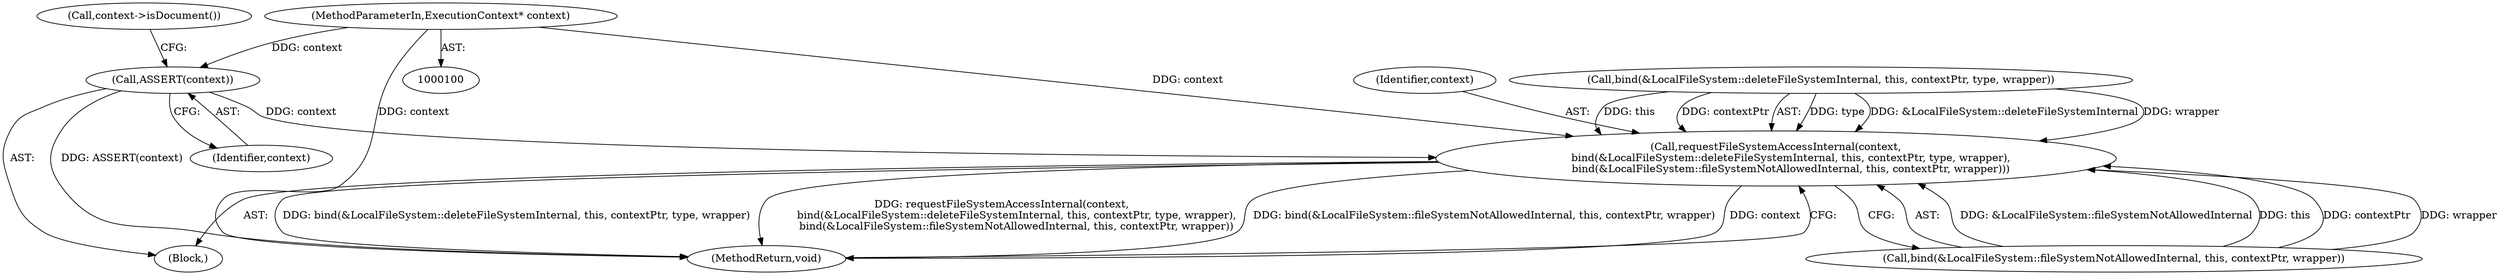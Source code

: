digraph "0_Chrome_02c8303512ebed345011f7b545e2f418799be2f0_11@pointer" {
"1000106" [label="(Call,ASSERT(context))"];
"1000101" [label="(MethodParameterIn,ExecutionContext* context)"];
"1000115" [label="(Call,requestFileSystemAccessInternal(context,\n         bind(&LocalFileSystem::deleteFileSystemInternal, this, contextPtr, type, wrapper),\n         bind(&LocalFileSystem::fileSystemNotAllowedInternal, this, contextPtr, wrapper)))"];
"1000106" [label="(Call,ASSERT(context))"];
"1000101" [label="(MethodParameterIn,ExecutionContext* context)"];
"1000130" [label="(MethodReturn,void)"];
"1000104" [label="(Block,)"];
"1000107" [label="(Identifier,context)"];
"1000115" [label="(Call,requestFileSystemAccessInternal(context,\n         bind(&LocalFileSystem::deleteFileSystemInternal, this, contextPtr, type, wrapper),\n         bind(&LocalFileSystem::fileSystemNotAllowedInternal, this, contextPtr, wrapper)))"];
"1000116" [label="(Identifier,context)"];
"1000124" [label="(Call,bind(&LocalFileSystem::fileSystemNotAllowedInternal, this, contextPtr, wrapper))"];
"1000117" [label="(Call,bind(&LocalFileSystem::deleteFileSystemInternal, this, contextPtr, type, wrapper))"];
"1000109" [label="(Call,context->isDocument())"];
"1000106" -> "1000104"  [label="AST: "];
"1000106" -> "1000107"  [label="CFG: "];
"1000107" -> "1000106"  [label="AST: "];
"1000109" -> "1000106"  [label="CFG: "];
"1000106" -> "1000130"  [label="DDG: ASSERT(context)"];
"1000101" -> "1000106"  [label="DDG: context"];
"1000106" -> "1000115"  [label="DDG: context"];
"1000101" -> "1000100"  [label="AST: "];
"1000101" -> "1000130"  [label="DDG: context"];
"1000101" -> "1000115"  [label="DDG: context"];
"1000115" -> "1000104"  [label="AST: "];
"1000115" -> "1000124"  [label="CFG: "];
"1000116" -> "1000115"  [label="AST: "];
"1000117" -> "1000115"  [label="AST: "];
"1000124" -> "1000115"  [label="AST: "];
"1000130" -> "1000115"  [label="CFG: "];
"1000115" -> "1000130"  [label="DDG: bind(&LocalFileSystem::deleteFileSystemInternal, this, contextPtr, type, wrapper)"];
"1000115" -> "1000130"  [label="DDG: requestFileSystemAccessInternal(context,\n         bind(&LocalFileSystem::deleteFileSystemInternal, this, contextPtr, type, wrapper),\n         bind(&LocalFileSystem::fileSystemNotAllowedInternal, this, contextPtr, wrapper))"];
"1000115" -> "1000130"  [label="DDG: bind(&LocalFileSystem::fileSystemNotAllowedInternal, this, contextPtr, wrapper)"];
"1000115" -> "1000130"  [label="DDG: context"];
"1000117" -> "1000115"  [label="DDG: type"];
"1000117" -> "1000115"  [label="DDG: &LocalFileSystem::deleteFileSystemInternal"];
"1000117" -> "1000115"  [label="DDG: wrapper"];
"1000117" -> "1000115"  [label="DDG: this"];
"1000117" -> "1000115"  [label="DDG: contextPtr"];
"1000124" -> "1000115"  [label="DDG: &LocalFileSystem::fileSystemNotAllowedInternal"];
"1000124" -> "1000115"  [label="DDG: this"];
"1000124" -> "1000115"  [label="DDG: contextPtr"];
"1000124" -> "1000115"  [label="DDG: wrapper"];
}
